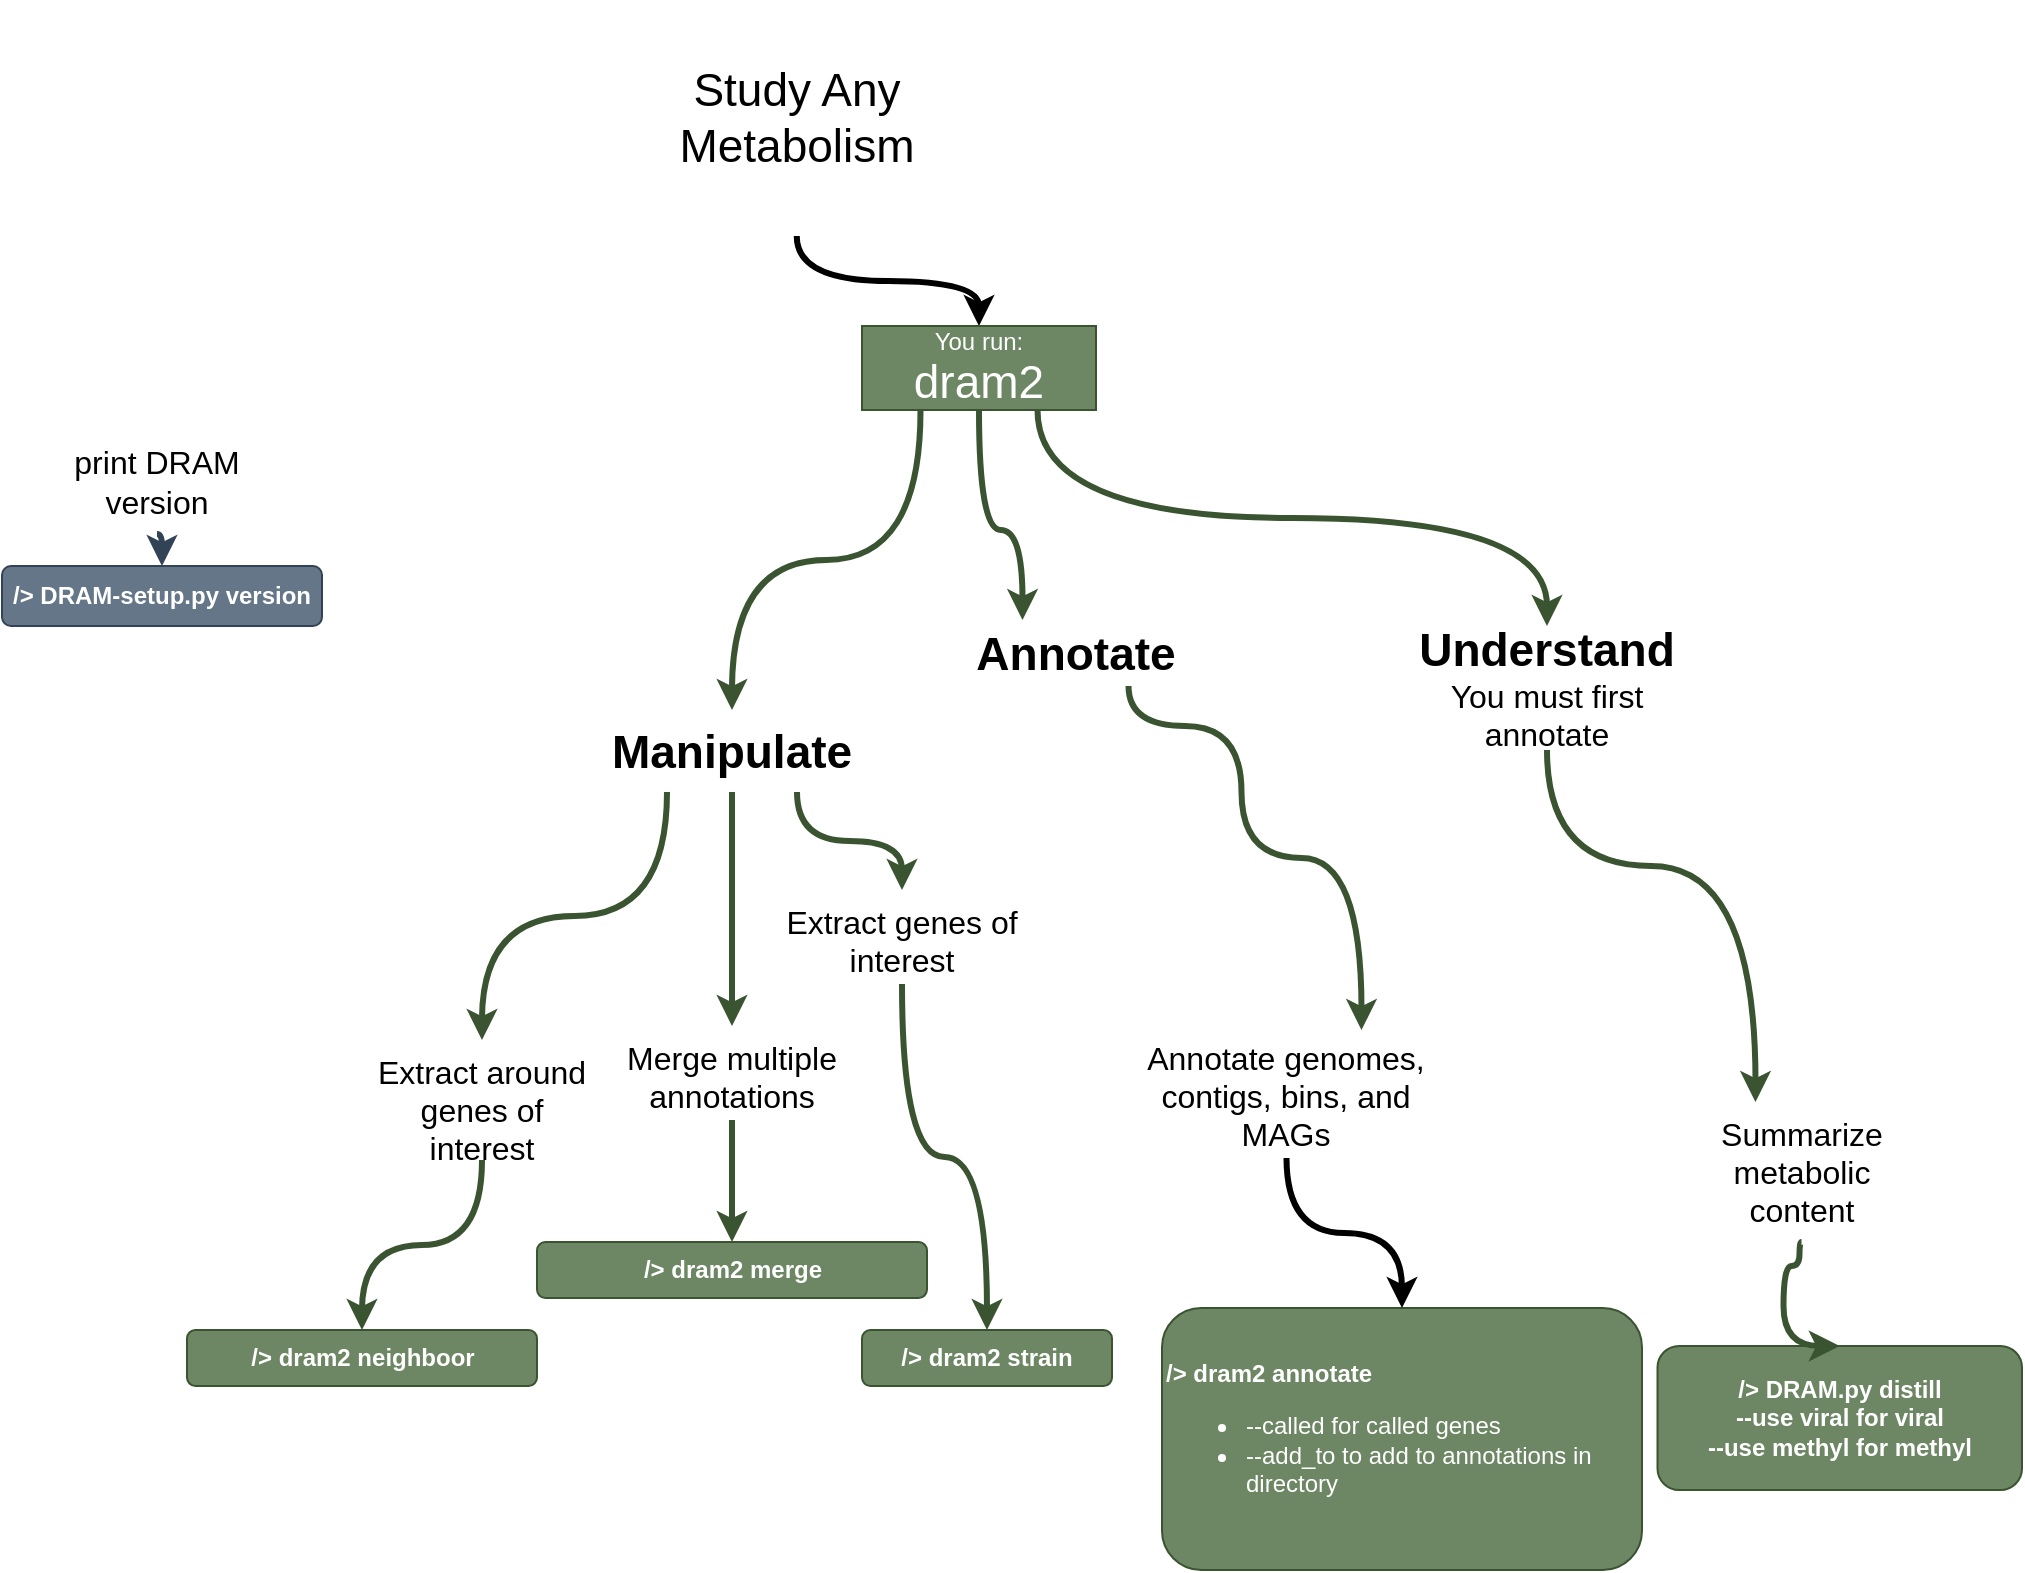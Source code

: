 <mxfile version="20.5.1" type="github" pages="2">
  <diagram id="prtHgNgQTEPvFCAcTncT" name="Page-1">
    <mxGraphModel dx="3088" dy="1327" grid="1" gridSize="10" guides="1" tooltips="1" connect="1" arrows="1" fold="1" page="1" pageScale="1" pageWidth="827" pageHeight="1169" math="0" shadow="0">
      <root>
        <mxCell id="0" />
        <mxCell id="1" parent="0" />
        <mxCell id="-uMLt3uFbst9-DU3asHZ-1" value="&lt;div&gt;&lt;br&gt;&lt;/div&gt;" style="text;html=1;align=center;verticalAlign=middle;resizable=0;points=[];autosize=1;strokeColor=none;fillColor=none;" parent="1" vertex="1">
          <mxGeometry x="330" y="183" width="20" height="30" as="geometry" />
        </mxCell>
        <mxCell id="b1TLpH0DYaXF8-X6dO7h-69" style="edgeStyle=orthogonalEdgeStyle;curved=1;rounded=0;orthogonalLoop=1;jettySize=auto;html=1;exitX=0.5;exitY=1;exitDx=0;exitDy=0;entryX=0.5;entryY=0;entryDx=0;entryDy=0;strokeWidth=3;fontSize=16;" parent="1" source="-uMLt3uFbst9-DU3asHZ-4" target="-uMLt3uFbst9-DU3asHZ-7" edge="1">
          <mxGeometry relative="1" as="geometry" />
        </mxCell>
        <mxCell id="-uMLt3uFbst9-DU3asHZ-4" value="&lt;font style=&quot;font-size: 23px;&quot;&gt;Study Any Metabolism&lt;br&gt;&lt;/font&gt;" style="text;html=1;strokeColor=none;fillColor=none;align=center;verticalAlign=middle;whiteSpace=wrap;rounded=0;" parent="1" vertex="1">
          <mxGeometry x="210" y="65" width="214.75" height="118" as="geometry" />
        </mxCell>
        <mxCell id="b1TLpH0DYaXF8-X6dO7h-96" style="edgeStyle=orthogonalEdgeStyle;curved=1;rounded=0;orthogonalLoop=1;jettySize=auto;html=1;strokeWidth=3;fontSize=23;fillColor=#6d8764;strokeColor=#3A5431;entryX=0.25;entryY=0;entryDx=0;entryDy=0;exitX=0.5;exitY=1;exitDx=0;exitDy=0;" parent="1" source="-uMLt3uFbst9-DU3asHZ-7" target="b1TLpH0DYaXF8-X6dO7h-84" edge="1">
          <mxGeometry relative="1" as="geometry">
            <mxPoint x="340" y="290" as="sourcePoint" />
            <Array as="points">
              <mxPoint x="409" y="330" />
              <mxPoint x="430" y="330" />
            </Array>
          </mxGeometry>
        </mxCell>
        <mxCell id="b1TLpH0DYaXF8-X6dO7h-103" style="edgeStyle=orthogonalEdgeStyle;curved=1;rounded=0;orthogonalLoop=1;jettySize=auto;html=1;exitX=0.75;exitY=1;exitDx=0;exitDy=0;strokeWidth=3;fontSize=23;fillColor=#6d8764;strokeColor=#3A5431;" parent="1" source="-uMLt3uFbst9-DU3asHZ-7" target="b1TLpH0DYaXF8-X6dO7h-85" edge="1">
          <mxGeometry relative="1" as="geometry" />
        </mxCell>
        <mxCell id="sFF2S7-PHeseh_3p-4S--3" style="edgeStyle=orthogonalEdgeStyle;curved=1;orthogonalLoop=1;jettySize=auto;html=1;exitX=0.25;exitY=1;exitDx=0;exitDy=0;strokeWidth=3;fillColor=#6d8764;strokeColor=#3A5431;" parent="1" source="-uMLt3uFbst9-DU3asHZ-7" target="b1TLpH0DYaXF8-X6dO7h-87" edge="1">
          <mxGeometry relative="1" as="geometry" />
        </mxCell>
        <mxCell id="-uMLt3uFbst9-DU3asHZ-7" value="&lt;div&gt;You run:&lt;/div&gt;&lt;div style=&quot;font-size: 23px;&quot;&gt;dram2&lt;br&gt;&lt;/div&gt;" style="rounded=0;whiteSpace=wrap;html=1;fillColor=#6d8764;fontColor=#ffffff;strokeColor=#3A5431;" parent="1" vertex="1">
          <mxGeometry x="350" y="228" width="117" height="42" as="geometry" />
        </mxCell>
        <mxCell id="b1TLpH0DYaXF8-X6dO7h-2" value="&lt;div&gt;&lt;b&gt;/&amp;gt; DRAM-setup.py version&lt;/b&gt;&lt;/div&gt;" style="rounded=1;whiteSpace=wrap;html=1;fillColor=#647687;fontColor=#ffffff;strokeColor=#314354;" parent="1" vertex="1">
          <mxGeometry x="-80" y="348" width="160" height="30" as="geometry" />
        </mxCell>
        <mxCell id="b1TLpH0DYaXF8-X6dO7h-52" style="edgeStyle=orthogonalEdgeStyle;curved=1;rounded=0;orthogonalLoop=1;jettySize=auto;html=1;exitX=0.5;exitY=1;exitDx=0;exitDy=0;entryX=0.5;entryY=0;entryDx=0;entryDy=0;strokeWidth=3;fontSize=16;fillColor=#647687;strokeColor=#314354;" parent="1" source="b1TLpH0DYaXF8-X6dO7h-13" target="b1TLpH0DYaXF8-X6dO7h-2" edge="1">
          <mxGeometry relative="1" as="geometry" />
        </mxCell>
        <mxCell id="b1TLpH0DYaXF8-X6dO7h-13" value="&lt;font style=&quot;font-size: 16px;&quot;&gt;print DRAM version&lt;/font&gt;" style="text;html=1;strokeColor=none;fillColor=none;align=center;verticalAlign=middle;whiteSpace=wrap;rounded=0;" parent="1" vertex="1">
          <mxGeometry x="-51" y="280" width="97" height="52" as="geometry" />
        </mxCell>
        <mxCell id="b1TLpH0DYaXF8-X6dO7h-73" value="&lt;div align=&quot;left&quot;&gt;&lt;b&gt;/&amp;gt; dram2 annotate&lt;/b&gt;&lt;br&gt;&lt;/div&gt;&lt;ul&gt;&lt;li&gt; --called for called genes&lt;/li&gt;&lt;li&gt;--add_to to add to annotations in directory &lt;/li&gt;&lt;/ul&gt;" style="rounded=1;whiteSpace=wrap;html=1;fillColor=#6d8764;fontColor=#ffffff;strokeColor=#3A5431;align=left;" parent="1" vertex="1">
          <mxGeometry x="500" y="719" width="240" height="131" as="geometry" />
        </mxCell>
        <mxCell id="b1TLpH0DYaXF8-X6dO7h-75" value="&lt;div&gt;&lt;b&gt;/&amp;gt; DRAM.py distill&lt;/b&gt;&lt;/div&gt;&lt;div&gt;&lt;b&gt;--use viral for viral&lt;/b&gt;&lt;/div&gt;&lt;div&gt;&lt;b&gt;--use methyl for methyl&lt;br&gt;&lt;/b&gt;&lt;/div&gt;" style="rounded=1;whiteSpace=wrap;html=1;fillColor=#6d8764;fontColor=#ffffff;strokeColor=#3A5431;" parent="1" vertex="1">
          <mxGeometry x="747.75" y="738" width="182.25" height="72" as="geometry" />
        </mxCell>
        <mxCell id="b1TLpH0DYaXF8-X6dO7h-76" value="&lt;b&gt;/&amp;gt; dram2 strain&lt;br&gt;&lt;/b&gt;" style="rounded=1;whiteSpace=wrap;html=1;fillColor=#6d8764;fontColor=#ffffff;strokeColor=#3A5431;" parent="1" vertex="1">
          <mxGeometry x="350" y="730" width="125" height="28" as="geometry" />
        </mxCell>
        <mxCell id="b1TLpH0DYaXF8-X6dO7h-77" value="&lt;b&gt;/&amp;gt; dram2 neighboor&lt;/b&gt;" style="rounded=1;whiteSpace=wrap;html=1;fillColor=#6d8764;fontColor=#ffffff;strokeColor=#3A5431;" parent="1" vertex="1">
          <mxGeometry x="12.5" y="730" width="175" height="28" as="geometry" />
        </mxCell>
        <mxCell id="b1TLpH0DYaXF8-X6dO7h-78" value="&lt;b&gt;/&amp;gt; dram2 merge&lt;/b&gt;" style="rounded=1;whiteSpace=wrap;html=1;fillColor=#6d8764;fontColor=#ffffff;strokeColor=#3A5431;" parent="1" vertex="1">
          <mxGeometry x="187.5" y="686" width="195" height="28" as="geometry" />
        </mxCell>
        <mxCell id="sFF2S7-PHeseh_3p-4S--4" style="edgeStyle=orthogonalEdgeStyle;curved=1;orthogonalLoop=1;jettySize=auto;html=1;exitX=0.5;exitY=1;exitDx=0;exitDy=0;strokeWidth=3;" parent="1" source="b1TLpH0DYaXF8-X6dO7h-80" target="b1TLpH0DYaXF8-X6dO7h-73" edge="1">
          <mxGeometry relative="1" as="geometry" />
        </mxCell>
        <mxCell id="b1TLpH0DYaXF8-X6dO7h-80" value="&lt;div align=&quot;center&quot;&gt;Annotate genomes, contigs, bins, and MAGs&lt;/div&gt;" style="text;whiteSpace=wrap;html=1;fontSize=16;align=center;" parent="1" vertex="1">
          <mxGeometry x="480.25" y="578" width="164" height="66" as="geometry" />
        </mxCell>
        <mxCell id="b1TLpH0DYaXF8-X6dO7h-100" style="edgeStyle=orthogonalEdgeStyle;curved=1;rounded=0;orthogonalLoop=1;jettySize=auto;html=1;exitX=0.75;exitY=1;exitDx=0;exitDy=0;strokeWidth=3;fontSize=23;fillColor=#6d8764;strokeColor=#3A5431;" parent="1" source="b1TLpH0DYaXF8-X6dO7h-84" edge="1">
          <mxGeometry relative="1" as="geometry">
            <mxPoint x="599.75" y="580.0" as="targetPoint" />
            <Array as="points">
              <mxPoint x="483.75" y="428" />
              <mxPoint x="539.75" y="428" />
              <mxPoint x="539.75" y="494" />
              <mxPoint x="599.75" y="494" />
            </Array>
          </mxGeometry>
        </mxCell>
        <mxCell id="b1TLpH0DYaXF8-X6dO7h-84" value="&lt;font style=&quot;font-size: 23px;&quot;&gt;&lt;b&gt;Annotate&lt;/b&gt;&lt;/font&gt;" style="text;html=1;strokeColor=none;fillColor=none;align=center;verticalAlign=middle;whiteSpace=wrap;rounded=0;fontSize=16;" parent="1" vertex="1">
          <mxGeometry x="403.75" y="375" width="106" height="33" as="geometry" />
        </mxCell>
        <mxCell id="b1TLpH0DYaXF8-X6dO7h-104" style="edgeStyle=orthogonalEdgeStyle;curved=1;rounded=0;orthogonalLoop=1;jettySize=auto;html=1;exitX=0.5;exitY=1;exitDx=0;exitDy=0;strokeWidth=3;fontSize=23;fillColor=#6d8764;strokeColor=#3A5431;" parent="1" source="b1TLpH0DYaXF8-X6dO7h-85" target="b1TLpH0DYaXF8-X6dO7h-88" edge="1">
          <mxGeometry relative="1" as="geometry">
            <Array as="points">
              <mxPoint x="692.75" y="498" />
              <mxPoint x="796.75" y="498" />
            </Array>
          </mxGeometry>
        </mxCell>
        <mxCell id="b1TLpH0DYaXF8-X6dO7h-108" style="edgeStyle=orthogonalEdgeStyle;curved=1;rounded=0;orthogonalLoop=1;jettySize=auto;html=1;exitX=0.75;exitY=1;exitDx=0;exitDy=0;strokeWidth=3;fontSize=23;fillColor=#6d8764;strokeColor=#3A5431;" parent="1" source="b1TLpH0DYaXF8-X6dO7h-87" target="b1TLpH0DYaXF8-X6dO7h-93" edge="1">
          <mxGeometry relative="1" as="geometry" />
        </mxCell>
        <mxCell id="b1TLpH0DYaXF8-X6dO7h-85" value="&lt;div&gt;&lt;font style=&quot;font-size: 23px;&quot;&gt;&lt;b&gt;Understand&lt;/b&gt;&lt;/font&gt;&lt;/div&gt;You must first annotate" style="text;html=1;strokeColor=none;fillColor=none;align=center;verticalAlign=middle;whiteSpace=wrap;rounded=0;fontSize=16;" parent="1" vertex="1">
          <mxGeometry x="610" y="378" width="165" height="62" as="geometry" />
        </mxCell>
        <mxCell id="b1TLpH0DYaXF8-X6dO7h-101" style="edgeStyle=orthogonalEdgeStyle;curved=1;rounded=0;orthogonalLoop=1;jettySize=auto;html=1;exitX=0.5;exitY=1;exitDx=0;exitDy=0;strokeWidth=3;fontSize=23;fillColor=#6d8764;strokeColor=#3A5431;" parent="1" source="b1TLpH0DYaXF8-X6dO7h-87" target="b1TLpH0DYaXF8-X6dO7h-94" edge="1">
          <mxGeometry relative="1" as="geometry" />
        </mxCell>
        <mxCell id="sFF2S7-PHeseh_3p-4S--2" style="edgeStyle=orthogonalEdgeStyle;orthogonalLoop=1;jettySize=auto;html=1;exitX=0.25;exitY=1;exitDx=0;exitDy=0;entryX=0.5;entryY=0;entryDx=0;entryDy=0;curved=1;strokeWidth=3;fillColor=#6d8764;strokeColor=#3A5431;" parent="1" source="b1TLpH0DYaXF8-X6dO7h-87" target="b1TLpH0DYaXF8-X6dO7h-92" edge="1">
          <mxGeometry relative="1" as="geometry" />
        </mxCell>
        <mxCell id="b1TLpH0DYaXF8-X6dO7h-87" value="&lt;b&gt;Manipulate&lt;/b&gt;" style="text;html=1;strokeColor=none;fillColor=none;align=center;verticalAlign=middle;whiteSpace=wrap;rounded=0;fontSize=23;" parent="1" vertex="1">
          <mxGeometry x="220" y="420" width="130" height="41" as="geometry" />
        </mxCell>
        <mxCell id="b1TLpH0DYaXF8-X6dO7h-107" style="edgeStyle=orthogonalEdgeStyle;curved=1;rounded=0;orthogonalLoop=1;jettySize=auto;html=1;exitX=0.5;exitY=1;exitDx=0;exitDy=0;entryX=0.5;entryY=0;entryDx=0;entryDy=0;strokeWidth=3;fontSize=23;fillColor=#6d8764;strokeColor=#3A5431;" parent="1" source="b1TLpH0DYaXF8-X6dO7h-88" target="b1TLpH0DYaXF8-X6dO7h-75" edge="1">
          <mxGeometry relative="1" as="geometry">
            <Array as="points">
              <mxPoint x="818.75" y="686" />
              <mxPoint x="818.75" y="698" />
              <mxPoint x="810.75" y="698" />
            </Array>
          </mxGeometry>
        </mxCell>
        <mxCell id="b1TLpH0DYaXF8-X6dO7h-88" value="&lt;div align=&quot;center&quot;&gt;Summarize metabolic content&lt;br&gt;&lt;/div&gt;" style="text;whiteSpace=wrap;html=1;fontSize=16;align=center;" parent="1" vertex="1">
          <mxGeometry x="764.75" y="616" width="110" height="70" as="geometry" />
        </mxCell>
        <mxCell id="b1TLpH0DYaXF8-X6dO7h-106" style="edgeStyle=orthogonalEdgeStyle;curved=1;rounded=0;orthogonalLoop=1;jettySize=auto;html=1;exitX=0.5;exitY=1;exitDx=0;exitDy=0;strokeWidth=3;fontSize=23;fillColor=#6d8764;strokeColor=#3A5431;" parent="1" source="b1TLpH0DYaXF8-X6dO7h-92" target="b1TLpH0DYaXF8-X6dO7h-77" edge="1">
          <mxGeometry relative="1" as="geometry" />
        </mxCell>
        <mxCell id="b1TLpH0DYaXF8-X6dO7h-92" value="&lt;div align=&quot;center&quot;&gt;Extract around genes of interest&lt;/div&gt;" style="text;whiteSpace=wrap;html=1;fontSize=16;align=center;" parent="1" vertex="1">
          <mxGeometry x="100" y="585" width="120" height="60" as="geometry" />
        </mxCell>
        <mxCell id="b1TLpH0DYaXF8-X6dO7h-109" style="edgeStyle=orthogonalEdgeStyle;curved=1;rounded=0;orthogonalLoop=1;jettySize=auto;html=1;strokeWidth=3;fontSize=23;fillColor=#6d8764;strokeColor=#3A5431;" parent="1" source="b1TLpH0DYaXF8-X6dO7h-93" target="b1TLpH0DYaXF8-X6dO7h-76" edge="1">
          <mxGeometry relative="1" as="geometry" />
        </mxCell>
        <mxCell id="b1TLpH0DYaXF8-X6dO7h-93" value="&lt;div align=&quot;center&quot;&gt;Extract genes of interest&lt;/div&gt;" style="text;whiteSpace=wrap;html=1;fontSize=16;align=center;" parent="1" vertex="1">
          <mxGeometry x="310" y="510" width="120" height="47" as="geometry" />
        </mxCell>
        <mxCell id="b1TLpH0DYaXF8-X6dO7h-102" style="edgeStyle=orthogonalEdgeStyle;curved=1;rounded=0;orthogonalLoop=1;jettySize=auto;html=1;strokeWidth=3;fontSize=23;fillColor=#6d8764;strokeColor=#3A5431;" parent="1" source="b1TLpH0DYaXF8-X6dO7h-94" target="b1TLpH0DYaXF8-X6dO7h-78" edge="1">
          <mxGeometry relative="1" as="geometry" />
        </mxCell>
        <mxCell id="b1TLpH0DYaXF8-X6dO7h-94" value="&lt;div align=&quot;center&quot;&gt;Merge multiple annotations&lt;/div&gt;" style="text;whiteSpace=wrap;html=1;fontSize=16;align=center;" parent="1" vertex="1">
          <mxGeometry x="225" y="578" width="120" height="47" as="geometry" />
        </mxCell>
      </root>
    </mxGraphModel>
  </diagram>
  <diagram id="Fb26pAfEgdmVf6KJOUbw" name="Page-2">
    <mxGraphModel dx="1606" dy="1073" grid="1" gridSize="10" guides="1" tooltips="1" connect="1" arrows="1" fold="1" page="1" pageScale="1" pageWidth="850" pageHeight="1100" math="0" shadow="0">
      <root>
        <mxCell id="0" />
        <mxCell id="1" parent="0" />
      </root>
    </mxGraphModel>
  </diagram>
</mxfile>
